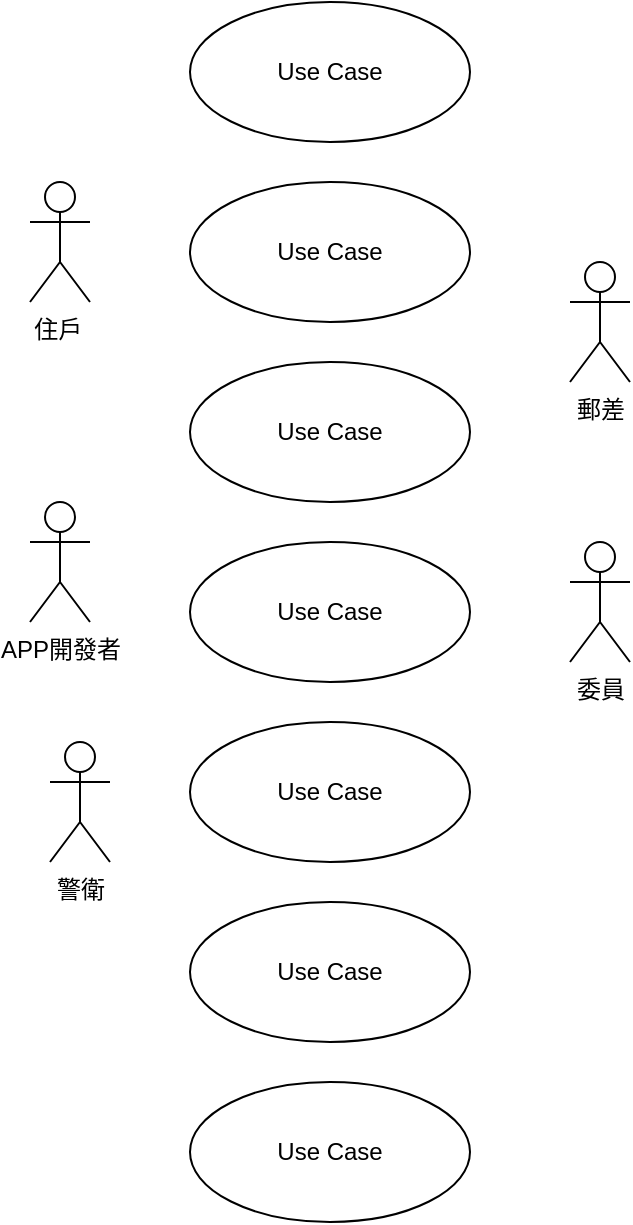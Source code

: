 <mxfile>
    <diagram id="yQOqfRC5IeYm81wVXbIU" name="第1頁">
        <mxGraphModel dx="1130" dy="787" grid="1" gridSize="10" guides="1" tooltips="1" connect="1" arrows="1" fold="1" page="1" pageScale="1" pageWidth="827" pageHeight="1169" math="0" shadow="0">
            <root>
                <mxCell id="0"/>
                <mxCell id="1" parent="0"/>
                <mxCell id="2" value="APP開發者" style="shape=umlActor;verticalLabelPosition=bottom;verticalAlign=top;html=1;" vertex="1" parent="1">
                    <mxGeometry x="150" y="320" width="30" height="60" as="geometry"/>
                </mxCell>
                <mxCell id="3" value="委員" style="shape=umlActor;verticalLabelPosition=bottom;verticalAlign=top;html=1;" vertex="1" parent="1">
                    <mxGeometry x="420" y="340" width="30" height="60" as="geometry"/>
                </mxCell>
                <mxCell id="4" value="郵差" style="shape=umlActor;verticalLabelPosition=bottom;verticalAlign=top;html=1;" vertex="1" parent="1">
                    <mxGeometry x="420" y="200" width="30" height="60" as="geometry"/>
                </mxCell>
                <mxCell id="5" value="住戶&lt;span style=&quot;white-space: pre;&quot;&gt;&#9;&lt;/span&gt;" style="shape=umlActor;verticalLabelPosition=bottom;verticalAlign=top;html=1;" vertex="1" parent="1">
                    <mxGeometry x="150" y="160" width="30" height="60" as="geometry"/>
                </mxCell>
                <mxCell id="6" value="警衛" style="shape=umlActor;verticalLabelPosition=bottom;verticalAlign=top;html=1;" vertex="1" parent="1">
                    <mxGeometry x="160" y="440" width="30" height="60" as="geometry"/>
                </mxCell>
                <mxCell id="12" value="Use Case" style="ellipse;whiteSpace=wrap;html=1;" vertex="1" parent="1">
                    <mxGeometry x="230" y="160" width="140" height="70" as="geometry"/>
                </mxCell>
                <mxCell id="14" value="Use Case" style="ellipse;whiteSpace=wrap;html=1;" vertex="1" parent="1">
                    <mxGeometry x="230" y="250" width="140" height="70" as="geometry"/>
                </mxCell>
                <mxCell id="15" value="Use Case" style="ellipse;whiteSpace=wrap;html=1;" vertex="1" parent="1">
                    <mxGeometry x="230" y="340" width="140" height="70" as="geometry"/>
                </mxCell>
                <mxCell id="16" value="Use Case" style="ellipse;whiteSpace=wrap;html=1;" vertex="1" parent="1">
                    <mxGeometry x="230" y="430" width="140" height="70" as="geometry"/>
                </mxCell>
                <mxCell id="17" value="Use Case" style="ellipse;whiteSpace=wrap;html=1;" vertex="1" parent="1">
                    <mxGeometry x="230" y="520" width="140" height="70" as="geometry"/>
                </mxCell>
                <mxCell id="18" value="Use Case" style="ellipse;whiteSpace=wrap;html=1;" vertex="1" parent="1">
                    <mxGeometry x="230" y="70" width="140" height="70" as="geometry"/>
                </mxCell>
                <mxCell id="19" value="Use Case" style="ellipse;whiteSpace=wrap;html=1;" vertex="1" parent="1">
                    <mxGeometry x="230" y="610" width="140" height="70" as="geometry"/>
                </mxCell>
            </root>
        </mxGraphModel>
    </diagram>
</mxfile>